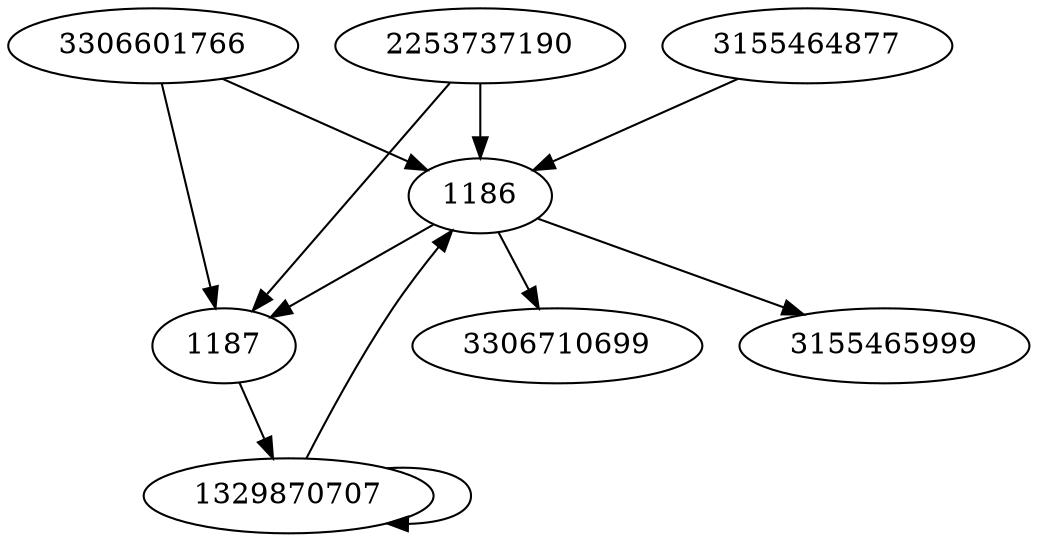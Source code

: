digraph  {
1186;
1187;
2253737190;
3306601766;
3306710699;
3155464877;
3155465999;
1329870707;
1186 -> 3155465999;
1186 -> 1187;
1186 -> 3306710699;
1187 -> 1329870707;
2253737190 -> 1186;
2253737190 -> 1187;
3306601766 -> 1186;
3306601766 -> 1187;
3155464877 -> 1186;
1329870707 -> 1186;
1329870707 -> 1329870707;
}
